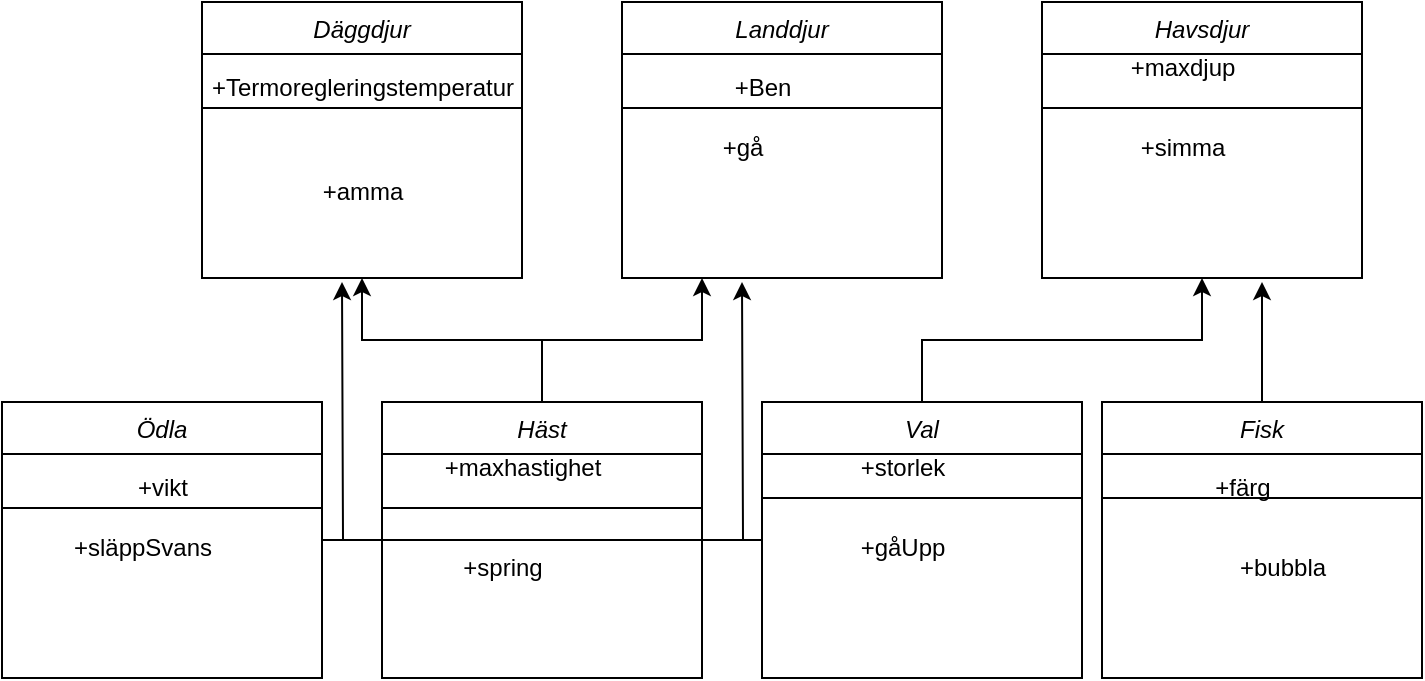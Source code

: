 <mxfile version="22.0.4" type="device">
  <diagram id="C5RBs43oDa-KdzZeNtuy" name="Page-1">
    <mxGraphModel dx="1050" dy="542" grid="1" gridSize="10" guides="1" tooltips="1" connect="1" arrows="1" fold="1" page="1" pageScale="1" pageWidth="827" pageHeight="1169" math="0" shadow="0">
      <root>
        <mxCell id="WIyWlLk6GJQsqaUBKTNV-0" />
        <mxCell id="WIyWlLk6GJQsqaUBKTNV-1" parent="WIyWlLk6GJQsqaUBKTNV-0" />
        <mxCell id="zkfFHV4jXpPFQw0GAbJ--0" value="Däggdjur" style="swimlane;fontStyle=2;align=center;verticalAlign=top;childLayout=stackLayout;horizontal=1;startSize=26;horizontalStack=0;resizeParent=1;resizeLast=0;collapsible=1;marginBottom=0;rounded=0;shadow=0;strokeWidth=1;" parent="WIyWlLk6GJQsqaUBKTNV-1" vertex="1">
          <mxGeometry x="220" y="120" width="160" height="138" as="geometry">
            <mxRectangle x="230" y="140" width="160" height="26" as="alternateBounds" />
          </mxGeometry>
        </mxCell>
        <mxCell id="zkfFHV4jXpPFQw0GAbJ--4" value="" style="line;html=1;strokeWidth=1;align=left;verticalAlign=middle;spacingTop=-1;spacingLeft=3;spacingRight=3;rotatable=0;labelPosition=right;points=[];portConstraint=eastwest;" parent="zkfFHV4jXpPFQw0GAbJ--0" vertex="1">
          <mxGeometry y="26" width="160" height="54" as="geometry" />
        </mxCell>
        <mxCell id="iQOfzjCdo-ewI7peIvFC-19" value="+amma&lt;br&gt;" style="text;html=1;align=center;verticalAlign=middle;resizable=0;points=[];autosize=1;strokeColor=none;fillColor=none;" vertex="1" parent="zkfFHV4jXpPFQw0GAbJ--0">
          <mxGeometry y="80" width="160" height="30" as="geometry" />
        </mxCell>
        <mxCell id="iQOfzjCdo-ewI7peIvFC-0" value="Landdjur" style="swimlane;fontStyle=2;align=center;verticalAlign=top;childLayout=stackLayout;horizontal=1;startSize=26;horizontalStack=0;resizeParent=1;resizeLast=0;collapsible=1;marginBottom=0;rounded=0;shadow=0;strokeWidth=1;" vertex="1" parent="WIyWlLk6GJQsqaUBKTNV-1">
          <mxGeometry x="430" y="120" width="160" height="138" as="geometry">
            <mxRectangle x="230" y="140" width="160" height="26" as="alternateBounds" />
          </mxGeometry>
        </mxCell>
        <mxCell id="iQOfzjCdo-ewI7peIvFC-1" value="" style="line;html=1;strokeWidth=1;align=left;verticalAlign=middle;spacingTop=-1;spacingLeft=3;spacingRight=3;rotatable=0;labelPosition=right;points=[];portConstraint=eastwest;" vertex="1" parent="iQOfzjCdo-ewI7peIvFC-0">
          <mxGeometry y="26" width="160" height="54" as="geometry" />
        </mxCell>
        <mxCell id="iQOfzjCdo-ewI7peIvFC-2" value="Havsdjur" style="swimlane;fontStyle=2;align=center;verticalAlign=top;childLayout=stackLayout;horizontal=1;startSize=26;horizontalStack=0;resizeParent=1;resizeLast=0;collapsible=1;marginBottom=0;rounded=0;shadow=0;strokeWidth=1;" vertex="1" parent="WIyWlLk6GJQsqaUBKTNV-1">
          <mxGeometry x="640" y="120" width="160" height="138" as="geometry">
            <mxRectangle x="230" y="140" width="160" height="26" as="alternateBounds" />
          </mxGeometry>
        </mxCell>
        <mxCell id="iQOfzjCdo-ewI7peIvFC-3" value="" style="line;html=1;strokeWidth=1;align=left;verticalAlign=middle;spacingTop=-1;spacingLeft=3;spacingRight=3;rotatable=0;labelPosition=right;points=[];portConstraint=eastwest;" vertex="1" parent="iQOfzjCdo-ewI7peIvFC-2">
          <mxGeometry y="26" width="160" height="54" as="geometry" />
        </mxCell>
        <mxCell id="iQOfzjCdo-ewI7peIvFC-6" style="edgeStyle=orthogonalEdgeStyle;rounded=0;orthogonalLoop=1;jettySize=auto;html=1;entryX=0.5;entryY=1;entryDx=0;entryDy=0;" edge="1" parent="WIyWlLk6GJQsqaUBKTNV-1" source="iQOfzjCdo-ewI7peIvFC-4" target="zkfFHV4jXpPFQw0GAbJ--0">
          <mxGeometry relative="1" as="geometry" />
        </mxCell>
        <mxCell id="iQOfzjCdo-ewI7peIvFC-7" style="edgeStyle=orthogonalEdgeStyle;rounded=0;orthogonalLoop=1;jettySize=auto;html=1;entryX=0.25;entryY=1;entryDx=0;entryDy=0;" edge="1" parent="WIyWlLk6GJQsqaUBKTNV-1" source="iQOfzjCdo-ewI7peIvFC-4" target="iQOfzjCdo-ewI7peIvFC-0">
          <mxGeometry relative="1" as="geometry" />
        </mxCell>
        <mxCell id="iQOfzjCdo-ewI7peIvFC-4" value="Häst" style="swimlane;fontStyle=2;align=center;verticalAlign=top;childLayout=stackLayout;horizontal=1;startSize=26;horizontalStack=0;resizeParent=1;resizeLast=0;collapsible=1;marginBottom=0;rounded=0;shadow=0;strokeWidth=1;" vertex="1" parent="WIyWlLk6GJQsqaUBKTNV-1">
          <mxGeometry x="310" y="320" width="160" height="138" as="geometry">
            <mxRectangle x="230" y="140" width="160" height="26" as="alternateBounds" />
          </mxGeometry>
        </mxCell>
        <mxCell id="iQOfzjCdo-ewI7peIvFC-5" value="" style="line;html=1;strokeWidth=1;align=left;verticalAlign=middle;spacingTop=-1;spacingLeft=3;spacingRight=3;rotatable=0;labelPosition=right;points=[];portConstraint=eastwest;" vertex="1" parent="iQOfzjCdo-ewI7peIvFC-4">
          <mxGeometry y="26" width="160" height="54" as="geometry" />
        </mxCell>
        <mxCell id="iQOfzjCdo-ewI7peIvFC-10" style="edgeStyle=orthogonalEdgeStyle;rounded=0;orthogonalLoop=1;jettySize=auto;html=1;" edge="1" parent="WIyWlLk6GJQsqaUBKTNV-1" source="iQOfzjCdo-ewI7peIvFC-8">
          <mxGeometry relative="1" as="geometry">
            <mxPoint x="290" y="260" as="targetPoint" />
          </mxGeometry>
        </mxCell>
        <mxCell id="iQOfzjCdo-ewI7peIvFC-11" style="edgeStyle=orthogonalEdgeStyle;rounded=0;orthogonalLoop=1;jettySize=auto;html=1;entryX=0.5;entryY=1;entryDx=0;entryDy=0;" edge="1" parent="WIyWlLk6GJQsqaUBKTNV-1" source="iQOfzjCdo-ewI7peIvFC-8" target="iQOfzjCdo-ewI7peIvFC-2">
          <mxGeometry relative="1" as="geometry" />
        </mxCell>
        <mxCell id="iQOfzjCdo-ewI7peIvFC-8" value="Val" style="swimlane;fontStyle=2;align=center;verticalAlign=top;childLayout=stackLayout;horizontal=1;startSize=26;horizontalStack=0;resizeParent=1;resizeLast=0;collapsible=1;marginBottom=0;rounded=0;shadow=0;strokeWidth=1;" vertex="1" parent="WIyWlLk6GJQsqaUBKTNV-1">
          <mxGeometry x="500" y="320" width="160" height="138" as="geometry">
            <mxRectangle x="230" y="140" width="160" height="26" as="alternateBounds" />
          </mxGeometry>
        </mxCell>
        <mxCell id="iQOfzjCdo-ewI7peIvFC-9" value="" style="line;html=1;strokeWidth=1;align=left;verticalAlign=middle;spacingTop=-1;spacingLeft=3;spacingRight=3;rotatable=0;labelPosition=right;points=[];portConstraint=eastwest;" vertex="1" parent="iQOfzjCdo-ewI7peIvFC-8">
          <mxGeometry y="26" width="160" height="44" as="geometry" />
        </mxCell>
        <mxCell id="iQOfzjCdo-ewI7peIvFC-14" style="edgeStyle=orthogonalEdgeStyle;rounded=0;orthogonalLoop=1;jettySize=auto;html=1;" edge="1" parent="WIyWlLk6GJQsqaUBKTNV-1" source="iQOfzjCdo-ewI7peIvFC-12">
          <mxGeometry relative="1" as="geometry">
            <mxPoint x="750" y="260" as="targetPoint" />
          </mxGeometry>
        </mxCell>
        <mxCell id="iQOfzjCdo-ewI7peIvFC-12" value="Fisk" style="swimlane;fontStyle=2;align=center;verticalAlign=top;childLayout=stackLayout;horizontal=1;startSize=26;horizontalStack=0;resizeParent=1;resizeLast=0;collapsible=1;marginBottom=0;rounded=0;shadow=0;strokeWidth=1;" vertex="1" parent="WIyWlLk6GJQsqaUBKTNV-1">
          <mxGeometry x="670" y="320" width="160" height="138" as="geometry">
            <mxRectangle x="230" y="140" width="160" height="26" as="alternateBounds" />
          </mxGeometry>
        </mxCell>
        <mxCell id="iQOfzjCdo-ewI7peIvFC-13" value="" style="line;html=1;strokeWidth=1;align=left;verticalAlign=middle;spacingTop=-1;spacingLeft=3;spacingRight=3;rotatable=0;labelPosition=right;points=[];portConstraint=eastwest;" vertex="1" parent="iQOfzjCdo-ewI7peIvFC-12">
          <mxGeometry y="26" width="160" height="44" as="geometry" />
        </mxCell>
        <mxCell id="iQOfzjCdo-ewI7peIvFC-17" style="edgeStyle=orthogonalEdgeStyle;rounded=0;orthogonalLoop=1;jettySize=auto;html=1;" edge="1" parent="WIyWlLk6GJQsqaUBKTNV-1" source="iQOfzjCdo-ewI7peIvFC-15">
          <mxGeometry relative="1" as="geometry">
            <mxPoint x="490" y="260" as="targetPoint" />
          </mxGeometry>
        </mxCell>
        <mxCell id="iQOfzjCdo-ewI7peIvFC-15" value="Ödla" style="swimlane;fontStyle=2;align=center;verticalAlign=top;childLayout=stackLayout;horizontal=1;startSize=26;horizontalStack=0;resizeParent=1;resizeLast=0;collapsible=1;marginBottom=0;rounded=0;shadow=0;strokeWidth=1;" vertex="1" parent="WIyWlLk6GJQsqaUBKTNV-1">
          <mxGeometry x="120" y="320" width="160" height="138" as="geometry">
            <mxRectangle x="230" y="140" width="160" height="26" as="alternateBounds" />
          </mxGeometry>
        </mxCell>
        <mxCell id="iQOfzjCdo-ewI7peIvFC-16" value="" style="line;html=1;strokeWidth=1;align=left;verticalAlign=middle;spacingTop=-1;spacingLeft=3;spacingRight=3;rotatable=0;labelPosition=right;points=[];portConstraint=eastwest;" vertex="1" parent="iQOfzjCdo-ewI7peIvFC-15">
          <mxGeometry y="26" width="160" height="54" as="geometry" />
        </mxCell>
        <mxCell id="iQOfzjCdo-ewI7peIvFC-18" value="&lt;span style=&quot;white-space: pre;&quot;&gt;&#x9;&lt;span style=&quot;white-space: pre;&quot;&gt;&#x9;&lt;/span&gt;&lt;span style=&quot;white-space: pre;&quot;&gt;&#x9;&lt;/span&gt;&lt;/span&gt;+Termoregleringstemperatur" style="text;html=1;align=center;verticalAlign=middle;resizable=0;points=[];autosize=1;strokeColor=none;fillColor=none;" vertex="1" parent="WIyWlLk6GJQsqaUBKTNV-1">
          <mxGeometry x="135" y="148" width="250" height="30" as="geometry" />
        </mxCell>
        <mxCell id="iQOfzjCdo-ewI7peIvFC-20" value="+Ben" style="text;html=1;align=center;verticalAlign=middle;resizable=0;points=[];autosize=1;strokeColor=none;fillColor=none;" vertex="1" parent="WIyWlLk6GJQsqaUBKTNV-1">
          <mxGeometry x="475" y="148" width="50" height="30" as="geometry" />
        </mxCell>
        <mxCell id="iQOfzjCdo-ewI7peIvFC-21" value="+gå" style="text;html=1;align=center;verticalAlign=middle;resizable=0;points=[];autosize=1;strokeColor=none;fillColor=none;" vertex="1" parent="WIyWlLk6GJQsqaUBKTNV-1">
          <mxGeometry x="470" y="178" width="40" height="30" as="geometry" />
        </mxCell>
        <mxCell id="iQOfzjCdo-ewI7peIvFC-22" value="+maxdjup" style="text;html=1;align=center;verticalAlign=middle;resizable=0;points=[];autosize=1;strokeColor=none;fillColor=none;" vertex="1" parent="WIyWlLk6GJQsqaUBKTNV-1">
          <mxGeometry x="670" y="138" width="80" height="30" as="geometry" />
        </mxCell>
        <mxCell id="iQOfzjCdo-ewI7peIvFC-23" value="+simma" style="text;html=1;align=center;verticalAlign=middle;resizable=0;points=[];autosize=1;strokeColor=none;fillColor=none;" vertex="1" parent="WIyWlLk6GJQsqaUBKTNV-1">
          <mxGeometry x="675" y="178" width="70" height="30" as="geometry" />
        </mxCell>
        <mxCell id="iQOfzjCdo-ewI7peIvFC-24" value="+färg" style="text;html=1;align=center;verticalAlign=middle;resizable=0;points=[];autosize=1;strokeColor=none;fillColor=none;" vertex="1" parent="WIyWlLk6GJQsqaUBKTNV-1">
          <mxGeometry x="715" y="348" width="50" height="30" as="geometry" />
        </mxCell>
        <mxCell id="iQOfzjCdo-ewI7peIvFC-25" value="+storlek" style="text;html=1;align=center;verticalAlign=middle;resizable=0;points=[];autosize=1;strokeColor=none;fillColor=none;" vertex="1" parent="WIyWlLk6GJQsqaUBKTNV-1">
          <mxGeometry x="535" y="338" width="70" height="30" as="geometry" />
        </mxCell>
        <mxCell id="iQOfzjCdo-ewI7peIvFC-26" value="+bubbla&lt;br&gt;" style="text;html=1;align=center;verticalAlign=middle;resizable=0;points=[];autosize=1;strokeColor=none;fillColor=none;" vertex="1" parent="WIyWlLk6GJQsqaUBKTNV-1">
          <mxGeometry x="725" y="388" width="70" height="30" as="geometry" />
        </mxCell>
        <mxCell id="iQOfzjCdo-ewI7peIvFC-27" value="+gåUpp" style="text;html=1;align=center;verticalAlign=middle;resizable=0;points=[];autosize=1;strokeColor=none;fillColor=none;" vertex="1" parent="WIyWlLk6GJQsqaUBKTNV-1">
          <mxGeometry x="535" y="378" width="70" height="30" as="geometry" />
        </mxCell>
        <mxCell id="iQOfzjCdo-ewI7peIvFC-28" value="+maxhastighet" style="text;html=1;align=center;verticalAlign=middle;resizable=0;points=[];autosize=1;strokeColor=none;fillColor=none;" vertex="1" parent="WIyWlLk6GJQsqaUBKTNV-1">
          <mxGeometry x="330" y="338" width="100" height="30" as="geometry" />
        </mxCell>
        <mxCell id="iQOfzjCdo-ewI7peIvFC-29" value="+spring" style="text;html=1;align=center;verticalAlign=middle;resizable=0;points=[];autosize=1;strokeColor=none;fillColor=none;" vertex="1" parent="WIyWlLk6GJQsqaUBKTNV-1">
          <mxGeometry x="340" y="388" width="60" height="30" as="geometry" />
        </mxCell>
        <mxCell id="iQOfzjCdo-ewI7peIvFC-30" value="+vikt" style="text;html=1;align=center;verticalAlign=middle;resizable=0;points=[];autosize=1;strokeColor=none;fillColor=none;" vertex="1" parent="WIyWlLk6GJQsqaUBKTNV-1">
          <mxGeometry x="175" y="348" width="50" height="30" as="geometry" />
        </mxCell>
        <mxCell id="iQOfzjCdo-ewI7peIvFC-31" value="+släppSvans" style="text;html=1;align=center;verticalAlign=middle;resizable=0;points=[];autosize=1;strokeColor=none;fillColor=none;" vertex="1" parent="WIyWlLk6GJQsqaUBKTNV-1">
          <mxGeometry x="145" y="378" width="90" height="30" as="geometry" />
        </mxCell>
      </root>
    </mxGraphModel>
  </diagram>
</mxfile>

